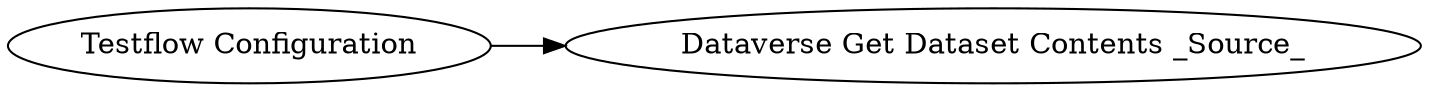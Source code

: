 digraph {
	1660 -> 20
	1660 [label="Testflow Configuration"]
	20 [label="Dataverse Get Dataset Contents _Source_"]
	rankdir=LR
}
